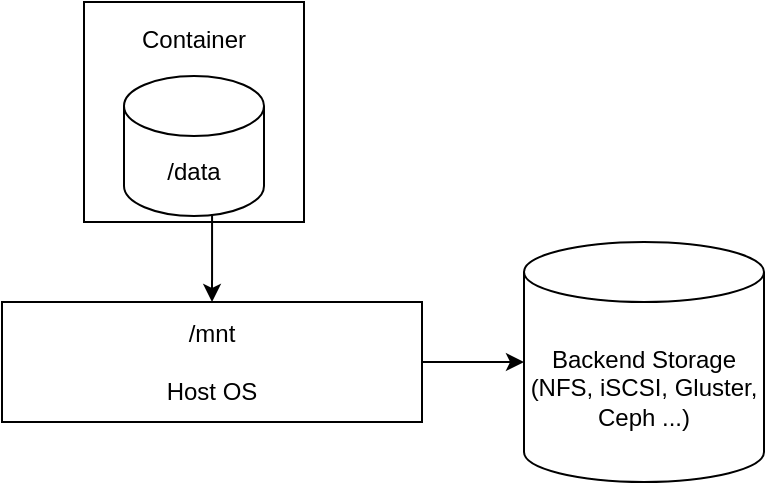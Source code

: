 <mxfile version="16.4.3" type="github">
  <diagram id="qgHEqQOMFWDJMN6MNCsv" name="Page-1">
    <mxGraphModel dx="1254" dy="746" grid="1" gridSize="10" guides="1" tooltips="1" connect="1" arrows="1" fold="1" page="1" pageScale="1" pageWidth="850" pageHeight="1100" math="0" shadow="0">
      <root>
        <mxCell id="0" />
        <mxCell id="1" parent="0" />
        <mxCell id="_wl-bGsMftItGD1j7Wp_-1" value="Container&lt;br&gt;&lt;br&gt;&lt;br&gt;&lt;br&gt;&lt;br&gt;&lt;br&gt;" style="whiteSpace=wrap;html=1;aspect=fixed;" vertex="1" parent="1">
          <mxGeometry x="250" y="80" width="110" height="110" as="geometry" />
        </mxCell>
        <mxCell id="_wl-bGsMftItGD1j7Wp_-2" value="/data" style="shape=cylinder3;whiteSpace=wrap;html=1;boundedLbl=1;backgroundOutline=1;size=15;" vertex="1" parent="1">
          <mxGeometry x="270" y="117" width="70" height="70" as="geometry" />
        </mxCell>
        <mxCell id="_wl-bGsMftItGD1j7Wp_-4" value="/mnt&lt;br&gt;&lt;br&gt;Host OS" style="rounded=0;whiteSpace=wrap;html=1;" vertex="1" parent="1">
          <mxGeometry x="209" y="230" width="210" height="60" as="geometry" />
        </mxCell>
        <mxCell id="_wl-bGsMftItGD1j7Wp_-5" value="Backend Storage&lt;br&gt;(NFS, iSCSI, Gluster, Ceph ...)" style="shape=cylinder3;whiteSpace=wrap;html=1;boundedLbl=1;backgroundOutline=1;size=15;" vertex="1" parent="1">
          <mxGeometry x="470" y="200" width="120" height="120" as="geometry" />
        </mxCell>
        <mxCell id="_wl-bGsMftItGD1j7Wp_-6" value="" style="endArrow=classic;html=1;rounded=0;exitX=0.629;exitY=0.986;exitDx=0;exitDy=0;exitPerimeter=0;" edge="1" parent="1" source="_wl-bGsMftItGD1j7Wp_-2" target="_wl-bGsMftItGD1j7Wp_-4">
          <mxGeometry width="50" height="50" relative="1" as="geometry">
            <mxPoint x="400" y="350" as="sourcePoint" />
            <mxPoint x="450" y="300" as="targetPoint" />
          </mxGeometry>
        </mxCell>
        <mxCell id="_wl-bGsMftItGD1j7Wp_-7" value="" style="endArrow=classic;html=1;rounded=0;" edge="1" parent="1" source="_wl-bGsMftItGD1j7Wp_-4" target="_wl-bGsMftItGD1j7Wp_-5">
          <mxGeometry width="50" height="50" relative="1" as="geometry">
            <mxPoint x="400" y="350" as="sourcePoint" />
            <mxPoint x="450" y="300" as="targetPoint" />
          </mxGeometry>
        </mxCell>
      </root>
    </mxGraphModel>
  </diagram>
</mxfile>
